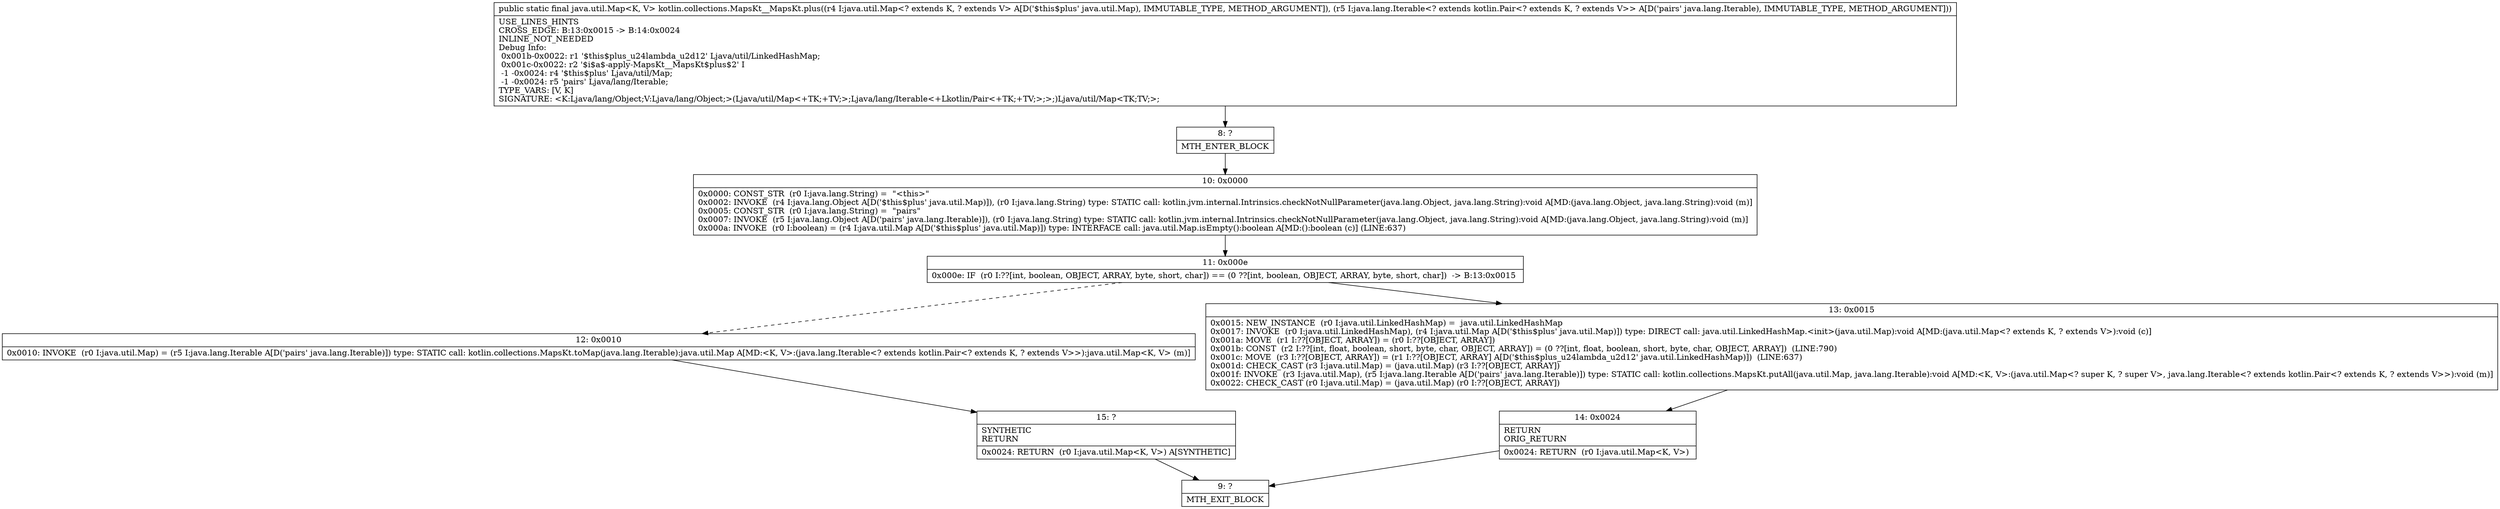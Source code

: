 digraph "CFG forkotlin.collections.MapsKt__MapsKt.plus(Ljava\/util\/Map;Ljava\/lang\/Iterable;)Ljava\/util\/Map;" {
Node_8 [shape=record,label="{8\:\ ?|MTH_ENTER_BLOCK\l}"];
Node_10 [shape=record,label="{10\:\ 0x0000|0x0000: CONST_STR  (r0 I:java.lang.String) =  \"\<this\>\" \l0x0002: INVOKE  (r4 I:java.lang.Object A[D('$this$plus' java.util.Map)]), (r0 I:java.lang.String) type: STATIC call: kotlin.jvm.internal.Intrinsics.checkNotNullParameter(java.lang.Object, java.lang.String):void A[MD:(java.lang.Object, java.lang.String):void (m)]\l0x0005: CONST_STR  (r0 I:java.lang.String) =  \"pairs\" \l0x0007: INVOKE  (r5 I:java.lang.Object A[D('pairs' java.lang.Iterable)]), (r0 I:java.lang.String) type: STATIC call: kotlin.jvm.internal.Intrinsics.checkNotNullParameter(java.lang.Object, java.lang.String):void A[MD:(java.lang.Object, java.lang.String):void (m)]\l0x000a: INVOKE  (r0 I:boolean) = (r4 I:java.util.Map A[D('$this$plus' java.util.Map)]) type: INTERFACE call: java.util.Map.isEmpty():boolean A[MD:():boolean (c)] (LINE:637)\l}"];
Node_11 [shape=record,label="{11\:\ 0x000e|0x000e: IF  (r0 I:??[int, boolean, OBJECT, ARRAY, byte, short, char]) == (0 ??[int, boolean, OBJECT, ARRAY, byte, short, char])  \-\> B:13:0x0015 \l}"];
Node_12 [shape=record,label="{12\:\ 0x0010|0x0010: INVOKE  (r0 I:java.util.Map) = (r5 I:java.lang.Iterable A[D('pairs' java.lang.Iterable)]) type: STATIC call: kotlin.collections.MapsKt.toMap(java.lang.Iterable):java.util.Map A[MD:\<K, V\>:(java.lang.Iterable\<? extends kotlin.Pair\<? extends K, ? extends V\>\>):java.util.Map\<K, V\> (m)]\l}"];
Node_15 [shape=record,label="{15\:\ ?|SYNTHETIC\lRETURN\l|0x0024: RETURN  (r0 I:java.util.Map\<K, V\>) A[SYNTHETIC]\l}"];
Node_9 [shape=record,label="{9\:\ ?|MTH_EXIT_BLOCK\l}"];
Node_13 [shape=record,label="{13\:\ 0x0015|0x0015: NEW_INSTANCE  (r0 I:java.util.LinkedHashMap) =  java.util.LinkedHashMap \l0x0017: INVOKE  (r0 I:java.util.LinkedHashMap), (r4 I:java.util.Map A[D('$this$plus' java.util.Map)]) type: DIRECT call: java.util.LinkedHashMap.\<init\>(java.util.Map):void A[MD:(java.util.Map\<? extends K, ? extends V\>):void (c)]\l0x001a: MOVE  (r1 I:??[OBJECT, ARRAY]) = (r0 I:??[OBJECT, ARRAY]) \l0x001b: CONST  (r2 I:??[int, float, boolean, short, byte, char, OBJECT, ARRAY]) = (0 ??[int, float, boolean, short, byte, char, OBJECT, ARRAY])  (LINE:790)\l0x001c: MOVE  (r3 I:??[OBJECT, ARRAY]) = (r1 I:??[OBJECT, ARRAY] A[D('$this$plus_u24lambda_u2d12' java.util.LinkedHashMap)])  (LINE:637)\l0x001d: CHECK_CAST (r3 I:java.util.Map) = (java.util.Map) (r3 I:??[OBJECT, ARRAY]) \l0x001f: INVOKE  (r3 I:java.util.Map), (r5 I:java.lang.Iterable A[D('pairs' java.lang.Iterable)]) type: STATIC call: kotlin.collections.MapsKt.putAll(java.util.Map, java.lang.Iterable):void A[MD:\<K, V\>:(java.util.Map\<? super K, ? super V\>, java.lang.Iterable\<? extends kotlin.Pair\<? extends K, ? extends V\>\>):void (m)]\l0x0022: CHECK_CAST (r0 I:java.util.Map) = (java.util.Map) (r0 I:??[OBJECT, ARRAY]) \l}"];
Node_14 [shape=record,label="{14\:\ 0x0024|RETURN\lORIG_RETURN\l|0x0024: RETURN  (r0 I:java.util.Map\<K, V\>) \l}"];
MethodNode[shape=record,label="{public static final java.util.Map\<K, V\> kotlin.collections.MapsKt__MapsKt.plus((r4 I:java.util.Map\<? extends K, ? extends V\> A[D('$this$plus' java.util.Map), IMMUTABLE_TYPE, METHOD_ARGUMENT]), (r5 I:java.lang.Iterable\<? extends kotlin.Pair\<? extends K, ? extends V\>\> A[D('pairs' java.lang.Iterable), IMMUTABLE_TYPE, METHOD_ARGUMENT]))  | USE_LINES_HINTS\lCROSS_EDGE: B:13:0x0015 \-\> B:14:0x0024\lINLINE_NOT_NEEDED\lDebug Info:\l  0x001b\-0x0022: r1 '$this$plus_u24lambda_u2d12' Ljava\/util\/LinkedHashMap;\l  0x001c\-0x0022: r2 '$i$a$\-apply\-MapsKt__MapsKt$plus$2' I\l  \-1 \-0x0024: r4 '$this$plus' Ljava\/util\/Map;\l  \-1 \-0x0024: r5 'pairs' Ljava\/lang\/Iterable;\lTYPE_VARS: [V, K]\lSIGNATURE: \<K:Ljava\/lang\/Object;V:Ljava\/lang\/Object;\>(Ljava\/util\/Map\<+TK;+TV;\>;Ljava\/lang\/Iterable\<+Lkotlin\/Pair\<+TK;+TV;\>;\>;)Ljava\/util\/Map\<TK;TV;\>;\l}"];
MethodNode -> Node_8;Node_8 -> Node_10;
Node_10 -> Node_11;
Node_11 -> Node_12[style=dashed];
Node_11 -> Node_13;
Node_12 -> Node_15;
Node_15 -> Node_9;
Node_13 -> Node_14;
Node_14 -> Node_9;
}

